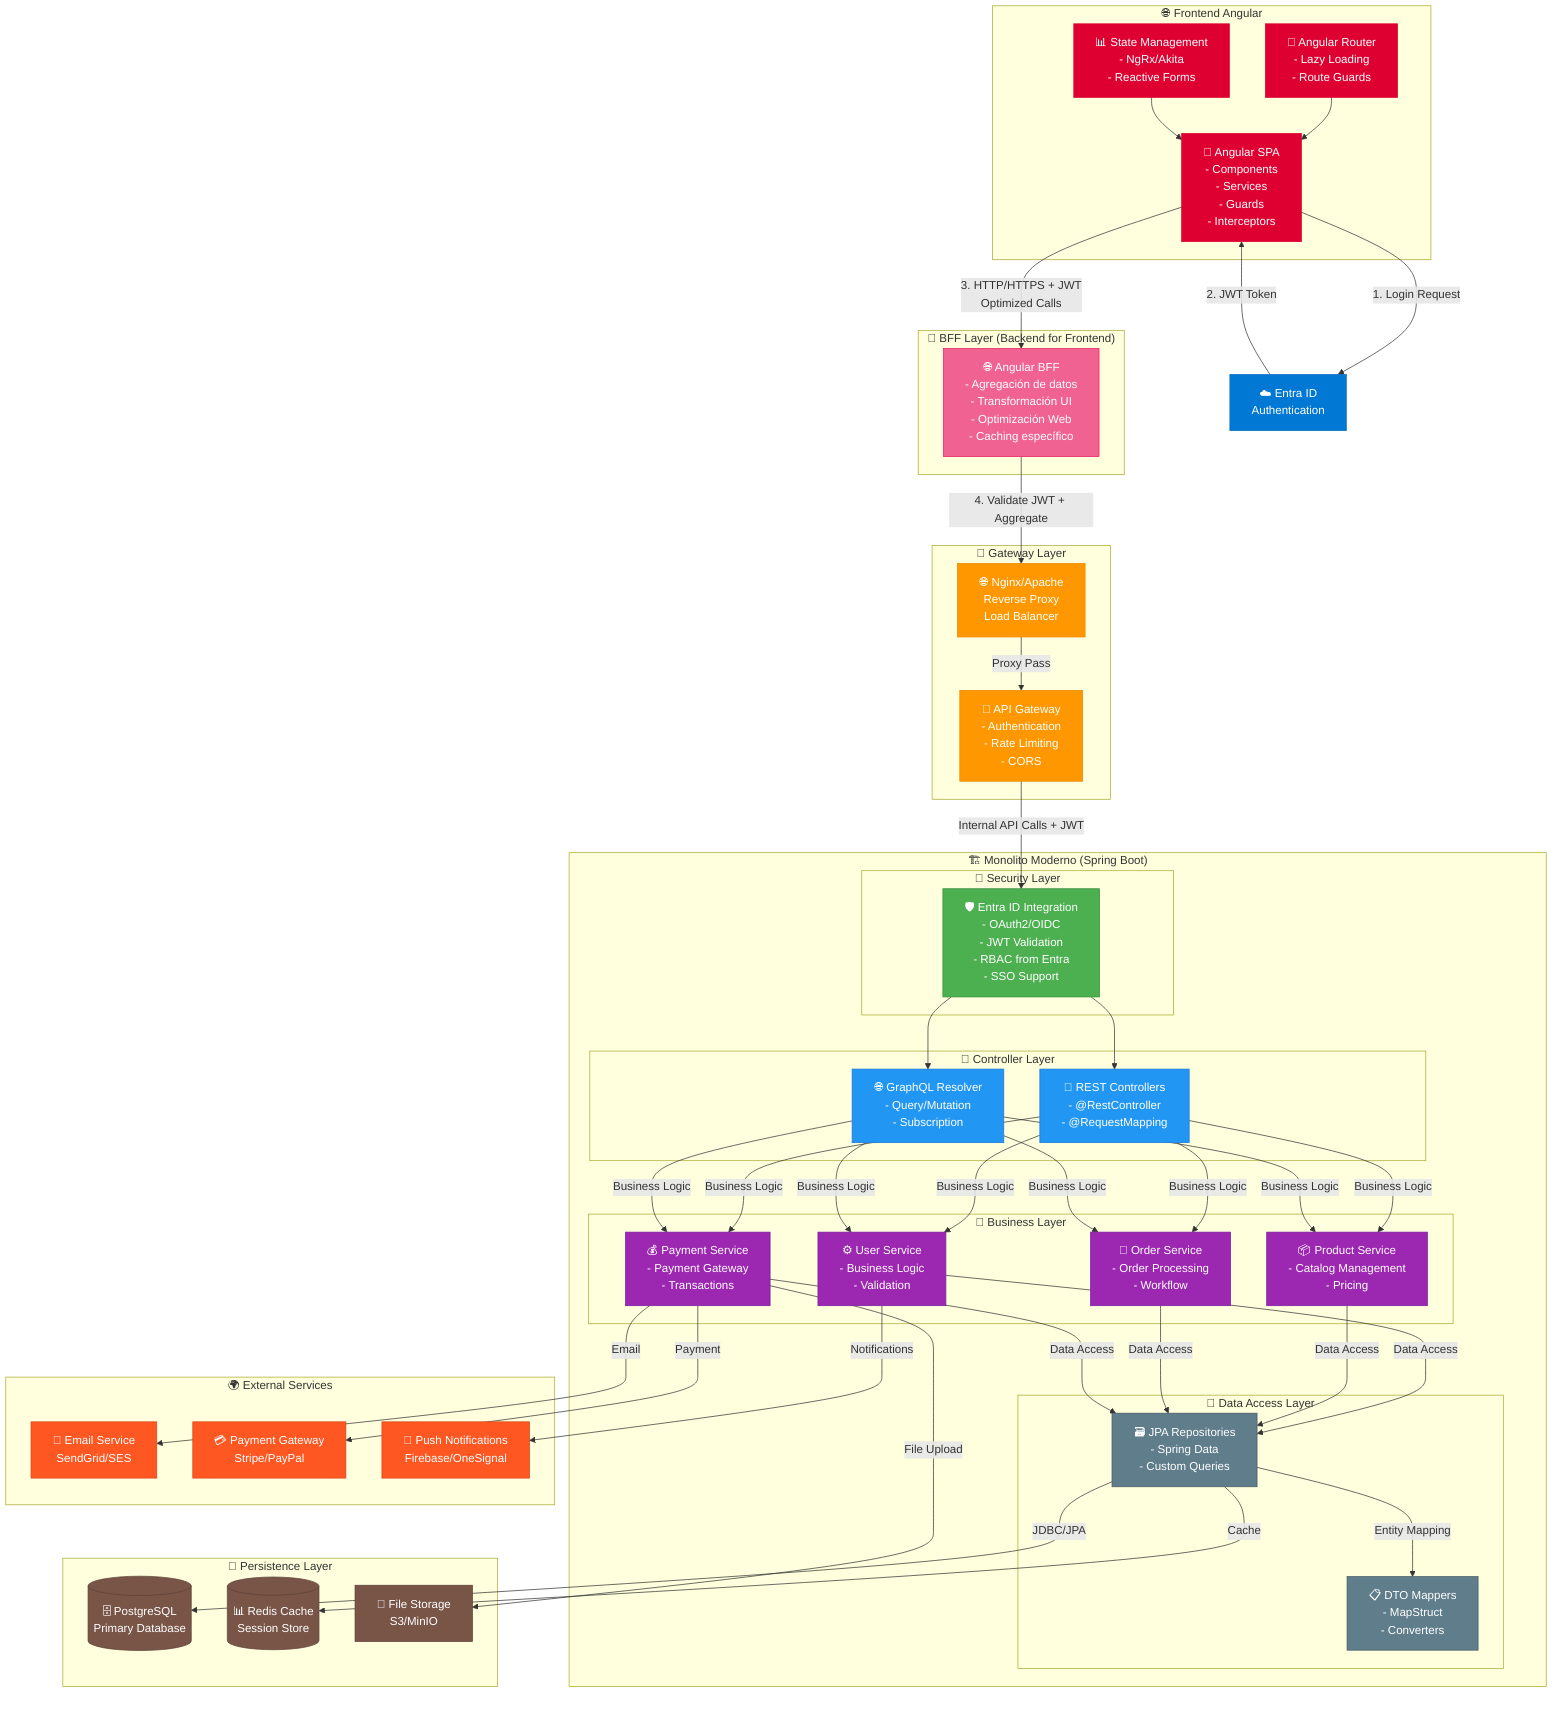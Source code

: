 graph TD
    %% Frontend Layer
    subgraph "🌐 Frontend Angular"
        A[📱 Angular SPA<br/>- Components<br/>- Services<br/>- Guards<br/>- Interceptors]
        B[🔄 Angular Router<br/>- Lazy Loading<br/>- Route Guards]
        C[📊 State Management<br/>- NgRx/Akita<br/>- Reactive Forms]
    end

    %% BFF Layer - Backend for Frontend
    subgraph "🎯 BFF Layer (Backend for Frontend)"
        D[🌐 Angular BFF<br/>- Agregación de datos<br/>- Transformación UI<br/>- Optimización Web<br/>- Caching específico]
    end

    %% API Gateway / Reverse Proxy
    subgraph "🔗 Gateway Layer"
        E[🌐 Nginx/Apache<br/>Reverse Proxy<br/>Load Balancer]
        F[🔐 API Gateway<br/>- Authentication<br/>- Rate Limiting<br/>- CORS]
    end

    %% Monolito Moderno
    subgraph "🏗️ Monolito Moderno (Spring Boot)"
        subgraph "🔐 Security Layer"
            G[🛡️ Entra ID Integration<br/>- OAuth2/OIDC<br/>- JWT Validation<br/>- RBAC from Entra<br/>- SSO Support]
        end
        
        subgraph "🎯 Controller Layer"
            H[📡 REST Controllers<br/>- @RestController<br/>- @RequestMapping]
            I[🌐 GraphQL Resolver<br/>- Query/Mutation<br/>- Subscription]
        end
        
        subgraph "💼 Business Layer"
            J[⚙️ User Service<br/>- Business Logic<br/>- Validation]
            K[📦 Product Service<br/>- Catalog Management<br/>- Pricing]
            L[🛒 Order Service<br/>- Order Processing<br/>- Workflow]
            M[💰 Payment Service<br/>- Payment Gateway<br/>- Transactions]
        end
        
        subgraph "📂 Data Access Layer"
            N[🗃️ JPA Repositories<br/>- Spring Data<br/>- Custom Queries]
            O[📋 DTO Mappers<br/>- MapStruct<br/>- Converters]
        end
    end

    %% Database Layer
    subgraph "💾 Persistence Layer"
        P[(🗄️ PostgreSQL<br/>Primary Database)]
        Q[(📊 Redis Cache<br/>Session Store)]
        R[📁 File Storage<br/>S3/MinIO]
    end

    %% External Services
    subgraph "🌍 External Services"
        S[📧 Email Service<br/>SendGrid/SES]
        T[💳 Payment Gateway<br/>Stripe/PayPal]
        U[📱 Push Notifications<br/>Firebase/OneSignal]
    end

    %% Flujos de comunicación
    A -->|"1. Login Request"| EntraID[☁️ Entra ID<br/>Authentication]
    EntraID -->|"2. JWT Token"| A
    
    A -->|"3. HTTP/HTTPS + JWT<br/>Optimized Calls"| D
    B --> A
    C --> A
    
    D -->|"4. Validate JWT + Aggregate"| E
    E -->|"Proxy Pass"| F
    F -->|"Internal API Calls + JWT"| G
    
    G --> H
    G --> I
    
    H -->|"Business Logic"| J
    H -->|"Business Logic"| K
    H -->|"Business Logic"| L
    H -->|"Business Logic"| M
    
    I -->|"Business Logic"| J
    I -->|"Business Logic"| K
    I -->|"Business Logic"| L
    I -->|"Business Logic"| M
    
    J -->|"Data Access"| N
    K -->|"Data Access"| N
    L -->|"Data Access"| N
    M -->|"Data Access"| N
    
    N -->|"Entity Mapping"| O
    
    N -->|"JDBC/JPA"| P
    N -->|"Cache"| Q
    M -->|"File Upload"| R
    
    M -->|"Email"| S
    M -->|"Payment"| T
    J -->|"Notifications"| U

    %% Estilos
    classDef angular fill:#dd0031,color:#ffffff,stroke:#dd0031
    classDef bff fill:#f06292,color:#ffffff,stroke:#e91e63
    classDef gateway fill:#ff9800,color:#ffffff,stroke:#e68900
    classDef security fill:#4caf50,color:#ffffff,stroke:#388e3c
    classDef controller fill:#2196f3,color:#ffffff,stroke:#1976d2
    classDef business fill:#9c27b0,color:#ffffff,stroke:#7b1fa2
    classDef data fill:#607d8b,color:#ffffff,stroke:#455a64
    classDef database fill:#795548,color:#ffffff,stroke:#5d4037
    classDef external fill:#ff5722,color:#ffffff,stroke:#d84315
    classDef entraid fill:#0078d4,color:#ffffff,stroke:#106ebe
    
    class A,B,C angular
    class D bff
    class E,F gateway
    class G security
    class H,I controller
    class J,K,L,M business
    class N,O data
    class P,Q,R database
    class S,T,U external
    class EntraID entraid